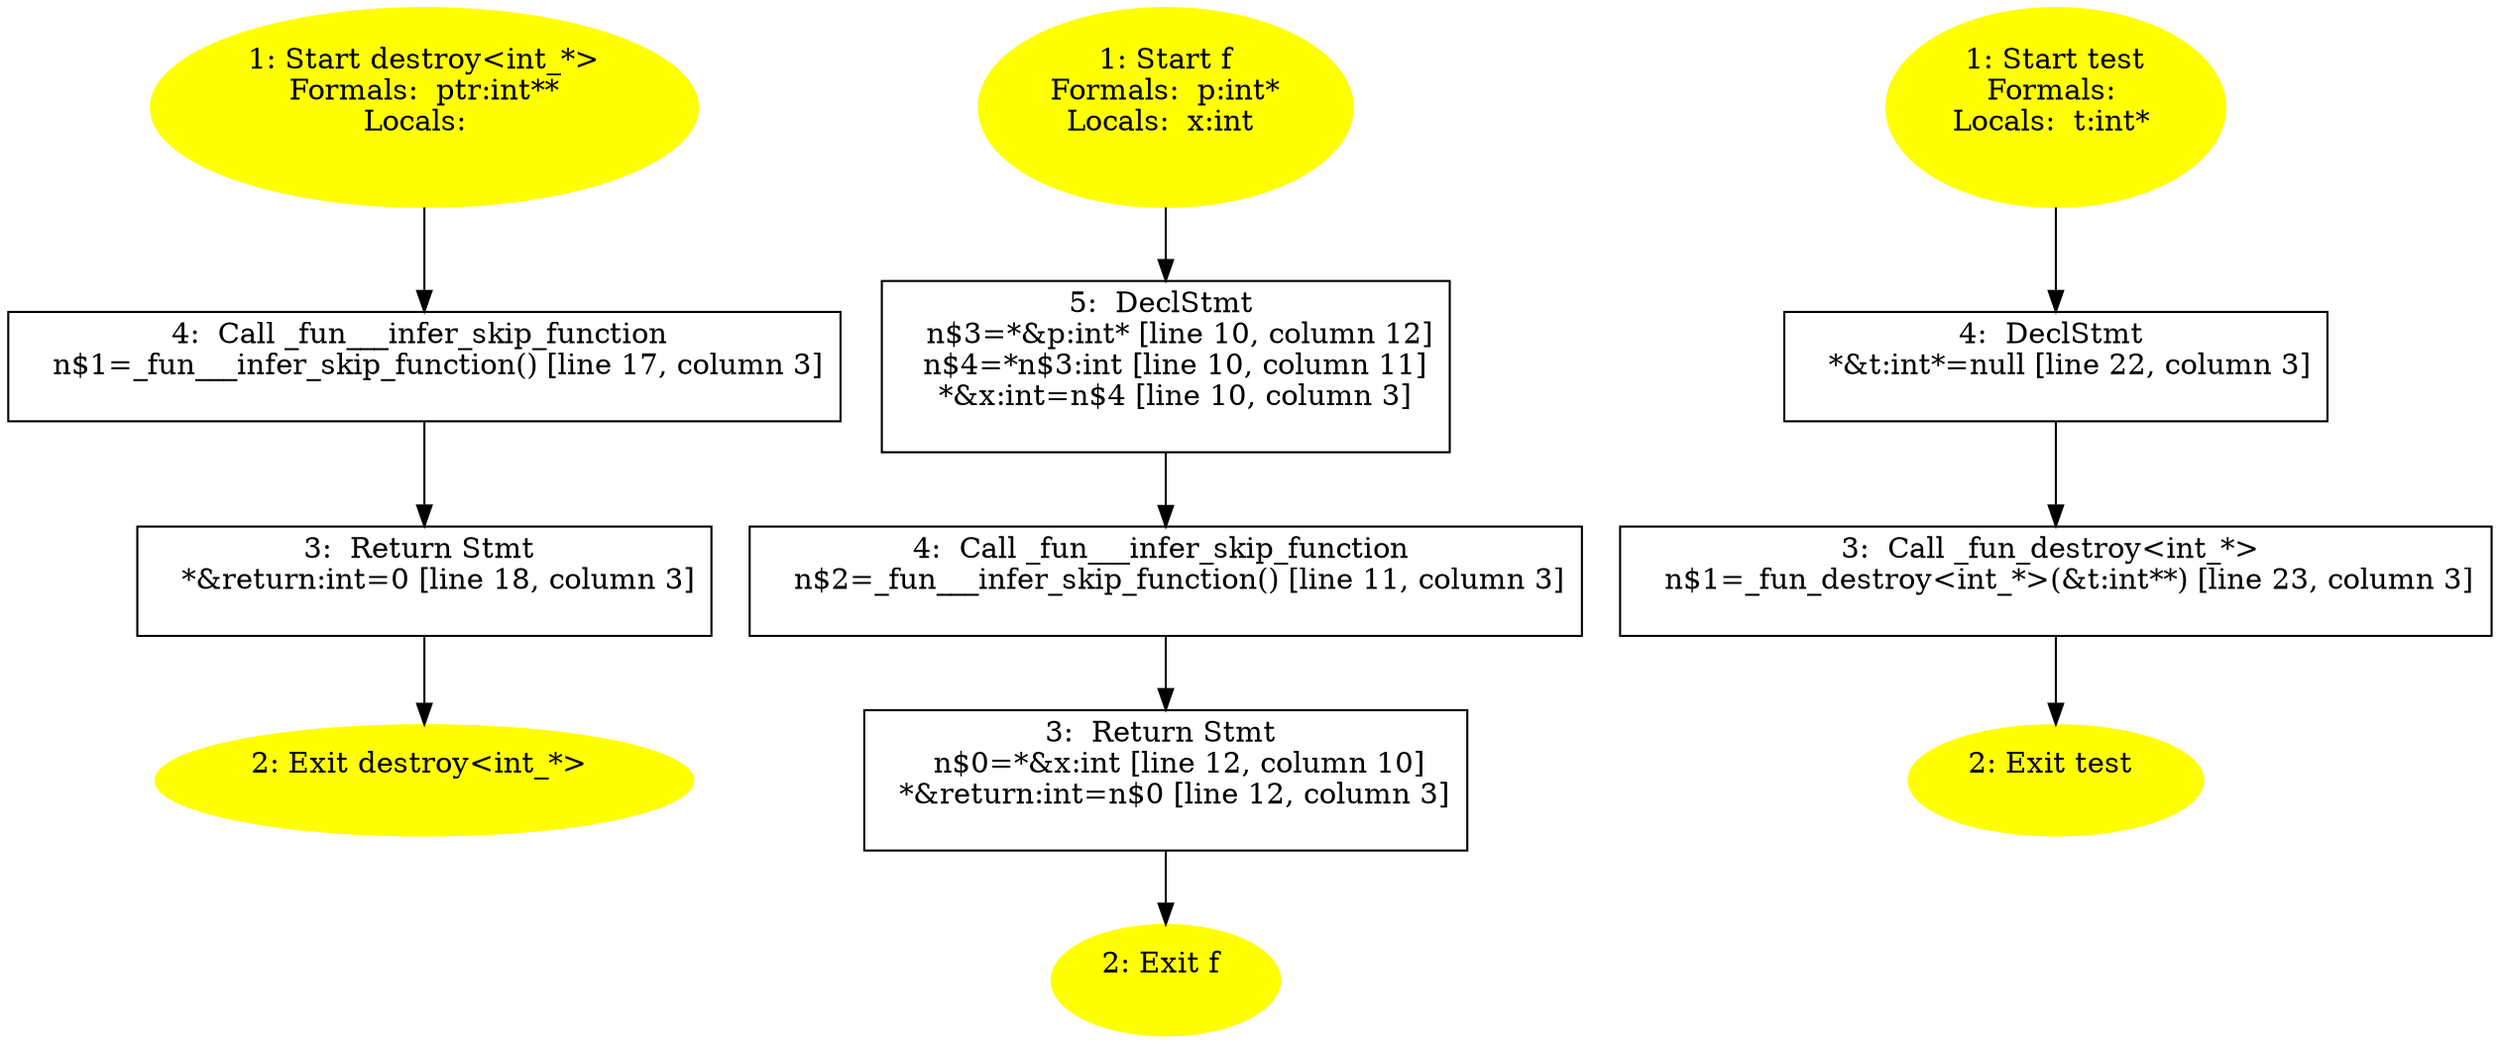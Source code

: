 /* @generated */
digraph cfg {
"destroy<int_*>#14082686937760238422.8268959c48dc929d419568bc99a6b97b_1" [label="1: Start destroy<int_*>\nFormals:  ptr:int**\nLocals:  \n  " color=yellow style=filled]
	

	 "destroy<int_*>#14082686937760238422.8268959c48dc929d419568bc99a6b97b_1" -> "destroy<int_*>#14082686937760238422.8268959c48dc929d419568bc99a6b97b_4" ;
"destroy<int_*>#14082686937760238422.8268959c48dc929d419568bc99a6b97b_2" [label="2: Exit destroy<int_*> \n  " color=yellow style=filled]
	

"destroy<int_*>#14082686937760238422.8268959c48dc929d419568bc99a6b97b_3" [label="3:  Return Stmt \n   *&return:int=0 [line 18, column 3]\n " shape="box"]
	

	 "destroy<int_*>#14082686937760238422.8268959c48dc929d419568bc99a6b97b_3" -> "destroy<int_*>#14082686937760238422.8268959c48dc929d419568bc99a6b97b_2" ;
"destroy<int_*>#14082686937760238422.8268959c48dc929d419568bc99a6b97b_4" [label="4:  Call _fun___infer_skip_function \n   n$1=_fun___infer_skip_function() [line 17, column 3]\n " shape="box"]
	

	 "destroy<int_*>#14082686937760238422.8268959c48dc929d419568bc99a6b97b_4" -> "destroy<int_*>#14082686937760238422.8268959c48dc929d419568bc99a6b97b_3" ;
"f#10188173399311638112.8cffce40f5525757e791edeba0985326_1" [label="1: Start f\nFormals:  p:int*\nLocals:  x:int \n  " color=yellow style=filled]
	

	 "f#10188173399311638112.8cffce40f5525757e791edeba0985326_1" -> "f#10188173399311638112.8cffce40f5525757e791edeba0985326_5" ;
"f#10188173399311638112.8cffce40f5525757e791edeba0985326_2" [label="2: Exit f \n  " color=yellow style=filled]
	

"f#10188173399311638112.8cffce40f5525757e791edeba0985326_3" [label="3:  Return Stmt \n   n$0=*&x:int [line 12, column 10]\n  *&return:int=n$0 [line 12, column 3]\n " shape="box"]
	

	 "f#10188173399311638112.8cffce40f5525757e791edeba0985326_3" -> "f#10188173399311638112.8cffce40f5525757e791edeba0985326_2" ;
"f#10188173399311638112.8cffce40f5525757e791edeba0985326_4" [label="4:  Call _fun___infer_skip_function \n   n$2=_fun___infer_skip_function() [line 11, column 3]\n " shape="box"]
	

	 "f#10188173399311638112.8cffce40f5525757e791edeba0985326_4" -> "f#10188173399311638112.8cffce40f5525757e791edeba0985326_3" ;
"f#10188173399311638112.8cffce40f5525757e791edeba0985326_5" [label="5:  DeclStmt \n   n$3=*&p:int* [line 10, column 12]\n  n$4=*n$3:int [line 10, column 11]\n  *&x:int=n$4 [line 10, column 3]\n " shape="box"]
	

	 "f#10188173399311638112.8cffce40f5525757e791edeba0985326_5" -> "f#10188173399311638112.8cffce40f5525757e791edeba0985326_4" ;
"test#18241244337164948030.afc14f193ad97442f67ac7183be789bc_1" [label="1: Start test\nFormals: \nLocals:  t:int* \n  " color=yellow style=filled]
	

	 "test#18241244337164948030.afc14f193ad97442f67ac7183be789bc_1" -> "test#18241244337164948030.afc14f193ad97442f67ac7183be789bc_4" ;
"test#18241244337164948030.afc14f193ad97442f67ac7183be789bc_2" [label="2: Exit test \n  " color=yellow style=filled]
	

"test#18241244337164948030.afc14f193ad97442f67ac7183be789bc_3" [label="3:  Call _fun_destroy<int_*> \n   n$1=_fun_destroy<int_*>(&t:int**) [line 23, column 3]\n " shape="box"]
	

	 "test#18241244337164948030.afc14f193ad97442f67ac7183be789bc_3" -> "test#18241244337164948030.afc14f193ad97442f67ac7183be789bc_2" ;
"test#18241244337164948030.afc14f193ad97442f67ac7183be789bc_4" [label="4:  DeclStmt \n   *&t:int*=null [line 22, column 3]\n " shape="box"]
	

	 "test#18241244337164948030.afc14f193ad97442f67ac7183be789bc_4" -> "test#18241244337164948030.afc14f193ad97442f67ac7183be789bc_3" ;
}
